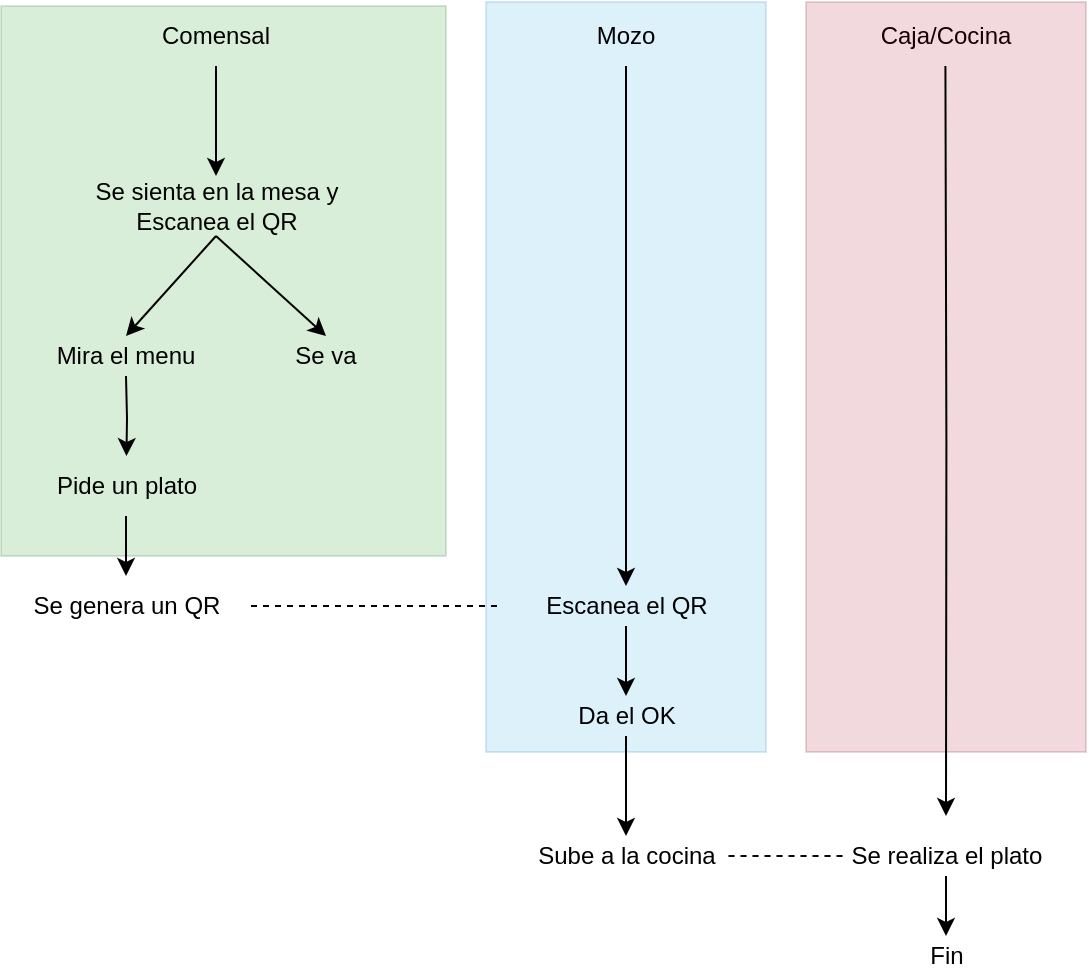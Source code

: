 <mxfile version="23.0.2" type="device">
  <diagram name="Page-1" id="l1tK0E-bIwudqu3v9Qwb">
    <mxGraphModel dx="989" dy="582" grid="1" gridSize="10" guides="1" tooltips="1" connect="1" arrows="1" fold="1" page="1" pageScale="1" pageWidth="850" pageHeight="1100" math="0" shadow="0">
      <root>
        <mxCell id="0" />
        <mxCell id="1" parent="0" />
        <mxCell id="xWU1HUdIQV0z8PJTzFYt-22" value="" style="rounded=0;whiteSpace=wrap;html=1;fillColor=#1ba1e2;fontColor=#ffffff;strokeColor=#006EAF;opacity=15;movable=1;resizable=1;rotatable=1;deletable=1;editable=1;locked=0;connectable=1;" vertex="1" parent="1">
          <mxGeometry x="530" y="363" width="140" height="375" as="geometry" />
        </mxCell>
        <mxCell id="xWU1HUdIQV0z8PJTzFYt-12" value="" style="rounded=0;whiteSpace=wrap;html=1;fillColor=#008a00;fontColor=#ffffff;strokeColor=#005700;gradientColor=none;opacity=15;movable=1;resizable=1;rotatable=1;deletable=1;editable=1;locked=0;connectable=1;" vertex="1" parent="1">
          <mxGeometry x="287.5" y="365" width="222.5" height="275" as="geometry" />
        </mxCell>
        <mxCell id="xWU1HUdIQV0z8PJTzFYt-2" style="edgeStyle=orthogonalEdgeStyle;rounded=0;orthogonalLoop=1;jettySize=auto;html=1;exitX=0.5;exitY=1;exitDx=0;exitDy=0;" edge="1" parent="1" source="xWU1HUdIQV0z8PJTzFYt-1">
          <mxGeometry relative="1" as="geometry">
            <mxPoint x="395" y="450" as="targetPoint" />
          </mxGeometry>
        </mxCell>
        <mxCell id="xWU1HUdIQV0z8PJTzFYt-1" value="Comensal" style="text;html=1;strokeColor=none;fillColor=none;align=center;verticalAlign=middle;whiteSpace=wrap;rounded=0;" vertex="1" parent="1">
          <mxGeometry x="365" y="365" width="60" height="30" as="geometry" />
        </mxCell>
        <mxCell id="xWU1HUdIQV0z8PJTzFYt-3" value="Se sienta en la mesa y Escanea el QR" style="text;html=1;strokeColor=none;fillColor=none;align=center;verticalAlign=middle;whiteSpace=wrap;rounded=0;" vertex="1" parent="1">
          <mxGeometry x="332.5" y="450" width="125" height="30" as="geometry" />
        </mxCell>
        <mxCell id="xWU1HUdIQV0z8PJTzFYt-5" value="Mira el menu" style="text;html=1;strokeColor=none;fillColor=none;align=center;verticalAlign=middle;whiteSpace=wrap;rounded=0;" vertex="1" parent="1">
          <mxGeometry x="310" y="530" width="80" height="20" as="geometry" />
        </mxCell>
        <mxCell id="xWU1HUdIQV0z8PJTzFYt-6" style="edgeStyle=orthogonalEdgeStyle;rounded=0;orthogonalLoop=1;jettySize=auto;html=1;exitX=0.5;exitY=1;exitDx=0;exitDy=0;entryX=0.5;entryY=0;entryDx=0;entryDy=0;" edge="1" parent="1">
          <mxGeometry relative="1" as="geometry">
            <mxPoint x="350.23" y="590" as="targetPoint" />
            <mxPoint x="350" y="550" as="sourcePoint" />
          </mxGeometry>
        </mxCell>
        <mxCell id="xWU1HUdIQV0z8PJTzFYt-7" value="Pide un plato" style="text;html=1;strokeColor=none;fillColor=none;align=center;verticalAlign=middle;whiteSpace=wrap;rounded=0;" vertex="1" parent="1">
          <mxGeometry x="287.5" y="590" width="125" height="30" as="geometry" />
        </mxCell>
        <mxCell id="xWU1HUdIQV0z8PJTzFYt-8" value="" style="endArrow=classic;html=1;rounded=0;exitX=0.5;exitY=1;exitDx=0;exitDy=0;entryX=0.5;entryY=0;entryDx=0;entryDy=0;" edge="1" parent="1" source="xWU1HUdIQV0z8PJTzFYt-3" target="xWU1HUdIQV0z8PJTzFYt-5">
          <mxGeometry width="50" height="50" relative="1" as="geometry">
            <mxPoint x="490" y="550" as="sourcePoint" />
            <mxPoint x="540" y="500" as="targetPoint" />
          </mxGeometry>
        </mxCell>
        <mxCell id="xWU1HUdIQV0z8PJTzFYt-9" value="" style="endArrow=classic;html=1;rounded=0;exitX=0.5;exitY=1;exitDx=0;exitDy=0;" edge="1" parent="1" source="xWU1HUdIQV0z8PJTzFYt-3">
          <mxGeometry width="50" height="50" relative="1" as="geometry">
            <mxPoint x="405" y="490" as="sourcePoint" />
            <mxPoint x="450" y="530" as="targetPoint" />
          </mxGeometry>
        </mxCell>
        <mxCell id="xWU1HUdIQV0z8PJTzFYt-10" value="Se va" style="text;html=1;strokeColor=none;fillColor=none;align=center;verticalAlign=middle;whiteSpace=wrap;rounded=0;" vertex="1" parent="1">
          <mxGeometry x="410" y="530" width="80" height="20" as="geometry" />
        </mxCell>
        <mxCell id="xWU1HUdIQV0z8PJTzFYt-19" style="edgeStyle=orthogonalEdgeStyle;rounded=0;orthogonalLoop=1;jettySize=auto;html=1;exitX=0.5;exitY=1;exitDx=0;exitDy=0;entryX=0.5;entryY=0;entryDx=0;entryDy=0;" edge="1" parent="1" source="xWU1HUdIQV0z8PJTzFYt-11" target="xWU1HUdIQV0z8PJTzFYt-14">
          <mxGeometry relative="1" as="geometry">
            <mxPoint x="599.857" y="650" as="targetPoint" />
          </mxGeometry>
        </mxCell>
        <mxCell id="xWU1HUdIQV0z8PJTzFYt-11" value="Mozo" style="text;html=1;strokeColor=none;fillColor=none;align=center;verticalAlign=middle;whiteSpace=wrap;rounded=0;" vertex="1" parent="1">
          <mxGeometry x="570" y="365" width="60" height="30" as="geometry" />
        </mxCell>
        <mxCell id="xWU1HUdIQV0z8PJTzFYt-14" value="Escanea el QR" style="text;html=1;strokeColor=none;fillColor=none;align=center;verticalAlign=middle;whiteSpace=wrap;rounded=0;" vertex="1" parent="1">
          <mxGeometry x="537.5" y="655" width="125" height="20" as="geometry" />
        </mxCell>
        <mxCell id="xWU1HUdIQV0z8PJTzFYt-15" value="Se genera un QR" style="text;html=1;strokeColor=none;fillColor=none;align=center;verticalAlign=middle;whiteSpace=wrap;rounded=0;" vertex="1" parent="1">
          <mxGeometry x="287.5" y="650" width="125" height="30" as="geometry" />
        </mxCell>
        <mxCell id="xWU1HUdIQV0z8PJTzFYt-16" value="" style="endArrow=classic;html=1;rounded=0;exitX=0.5;exitY=1;exitDx=0;exitDy=0;" edge="1" parent="1" source="xWU1HUdIQV0z8PJTzFYt-7" target="xWU1HUdIQV0z8PJTzFYt-15">
          <mxGeometry width="50" height="50" relative="1" as="geometry">
            <mxPoint x="500" y="560" as="sourcePoint" />
            <mxPoint x="550" y="510" as="targetPoint" />
          </mxGeometry>
        </mxCell>
        <mxCell id="xWU1HUdIQV0z8PJTzFYt-17" value="" style="endArrow=none;dashed=1;html=1;rounded=0;exitX=1;exitY=0.5;exitDx=0;exitDy=0;entryX=0;entryY=0.5;entryDx=0;entryDy=0;" edge="1" parent="1" source="xWU1HUdIQV0z8PJTzFYt-15" target="xWU1HUdIQV0z8PJTzFYt-14">
          <mxGeometry width="50" height="50" relative="1" as="geometry">
            <mxPoint x="500" y="560" as="sourcePoint" />
            <mxPoint x="480" y="680" as="targetPoint" />
          </mxGeometry>
        </mxCell>
        <mxCell id="xWU1HUdIQV0z8PJTzFYt-20" value="" style="endArrow=classic;html=1;rounded=0;exitX=0.5;exitY=1;exitDx=0;exitDy=0;" edge="1" parent="1" source="xWU1HUdIQV0z8PJTzFYt-14">
          <mxGeometry width="50" height="50" relative="1" as="geometry">
            <mxPoint x="580" y="610" as="sourcePoint" />
            <mxPoint x="600" y="710" as="targetPoint" />
          </mxGeometry>
        </mxCell>
        <mxCell id="xWU1HUdIQV0z8PJTzFYt-21" value="Da el OK" style="text;html=1;strokeColor=none;fillColor=none;align=center;verticalAlign=middle;whiteSpace=wrap;rounded=0;" vertex="1" parent="1">
          <mxGeometry x="537.5" y="710" width="125" height="20" as="geometry" />
        </mxCell>
        <mxCell id="xWU1HUdIQV0z8PJTzFYt-23" value="Caja/Cocina" style="text;html=1;strokeColor=none;fillColor=none;align=center;verticalAlign=middle;whiteSpace=wrap;rounded=0;" vertex="1" parent="1">
          <mxGeometry x="720" y="365" width="80" height="30" as="geometry" />
        </mxCell>
        <mxCell id="xWU1HUdIQV0z8PJTzFYt-24" value="" style="endArrow=classic;html=1;rounded=0;exitX=0.5;exitY=1;exitDx=0;exitDy=0;entryX=0.5;entryY=0;entryDx=0;entryDy=0;" edge="1" parent="1" source="xWU1HUdIQV0z8PJTzFYt-21" target="xWU1HUdIQV0z8PJTzFYt-25">
          <mxGeometry width="50" height="50" relative="1" as="geometry">
            <mxPoint x="620" y="750" as="sourcePoint" />
            <mxPoint x="600" y="780" as="targetPoint" />
          </mxGeometry>
        </mxCell>
        <mxCell id="xWU1HUdIQV0z8PJTzFYt-25" value="Sube a la cocina" style="text;html=1;strokeColor=none;fillColor=none;align=center;verticalAlign=middle;whiteSpace=wrap;rounded=0;" vertex="1" parent="1">
          <mxGeometry x="548.75" y="780" width="102.5" height="20" as="geometry" />
        </mxCell>
        <mxCell id="xWU1HUdIQV0z8PJTzFYt-26" value="" style="rounded=0;whiteSpace=wrap;html=1;fillColor=#a20025;fontColor=#ffffff;strokeColor=#6F0000;opacity=15;movable=1;resizable=1;rotatable=1;deletable=1;editable=1;locked=0;connectable=1;" vertex="1" parent="1">
          <mxGeometry x="690" y="363" width="140" height="375" as="geometry" />
        </mxCell>
        <mxCell id="xWU1HUdIQV0z8PJTzFYt-27" style="edgeStyle=orthogonalEdgeStyle;rounded=0;orthogonalLoop=1;jettySize=auto;html=1;exitX=0.5;exitY=1;exitDx=0;exitDy=0;" edge="1" parent="1">
          <mxGeometry relative="1" as="geometry">
            <mxPoint x="760" y="770" as="targetPoint" />
            <mxPoint x="759.71" y="395" as="sourcePoint" />
          </mxGeometry>
        </mxCell>
        <mxCell id="xWU1HUdIQV0z8PJTzFYt-28" value="Se realiza el plato" style="text;html=1;strokeColor=none;fillColor=none;align=center;verticalAlign=middle;whiteSpace=wrap;rounded=0;" vertex="1" parent="1">
          <mxGeometry x="697.5" y="780" width="125" height="20" as="geometry" />
        </mxCell>
        <mxCell id="xWU1HUdIQV0z8PJTzFYt-29" value="" style="endArrow=none;dashed=1;html=1;rounded=0;exitX=1;exitY=0.5;exitDx=0;exitDy=0;" edge="1" parent="1" source="xWU1HUdIQV0z8PJTzFYt-25">
          <mxGeometry width="50" height="50" relative="1" as="geometry">
            <mxPoint x="662.5" y="789.71" as="sourcePoint" />
            <mxPoint x="710" y="790" as="targetPoint" />
          </mxGeometry>
        </mxCell>
        <mxCell id="xWU1HUdIQV0z8PJTzFYt-30" value="Fin" style="text;html=1;strokeColor=none;fillColor=none;align=center;verticalAlign=middle;whiteSpace=wrap;rounded=0;" vertex="1" parent="1">
          <mxGeometry x="697.5" y="830" width="125" height="20" as="geometry" />
        </mxCell>
        <mxCell id="xWU1HUdIQV0z8PJTzFYt-31" value="" style="endArrow=classic;html=1;rounded=0;exitX=0.5;exitY=1;exitDx=0;exitDy=0;entryX=0.5;entryY=0;entryDx=0;entryDy=0;" edge="1" parent="1" source="xWU1HUdIQV0z8PJTzFYt-28" target="xWU1HUdIQV0z8PJTzFYt-30">
          <mxGeometry width="50" height="50" relative="1" as="geometry">
            <mxPoint x="600" y="730" as="sourcePoint" />
            <mxPoint x="650" y="680" as="targetPoint" />
          </mxGeometry>
        </mxCell>
      </root>
    </mxGraphModel>
  </diagram>
</mxfile>
